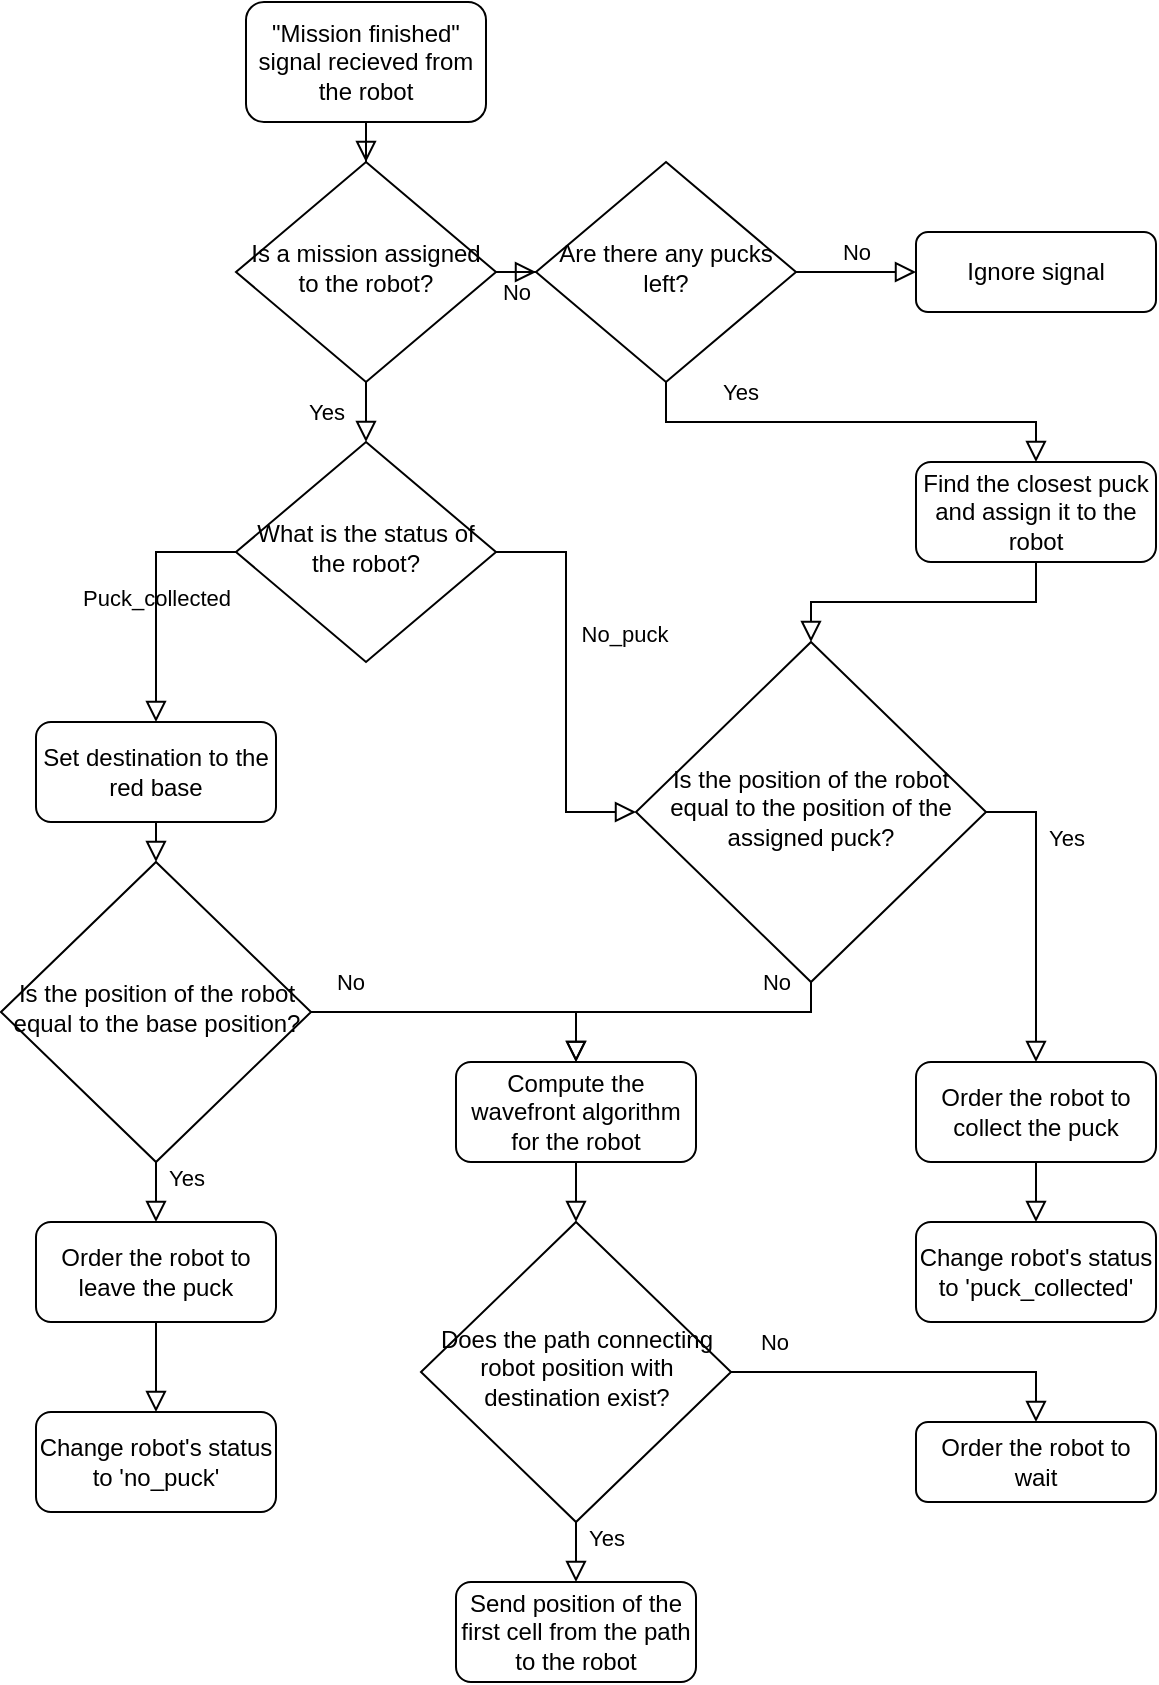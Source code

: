 <mxfile version="16.5.2" type="github">
  <diagram id="C5RBs43oDa-KdzZeNtuy" name="Page-1">
    <mxGraphModel dx="1578" dy="851" grid="1" gridSize="10" guides="1" tooltips="1" connect="1" arrows="1" fold="1" page="1" pageScale="1" pageWidth="827" pageHeight="1169" math="0" shadow="0">
      <root>
        <mxCell id="WIyWlLk6GJQsqaUBKTNV-0" />
        <mxCell id="WIyWlLk6GJQsqaUBKTNV-1" parent="WIyWlLk6GJQsqaUBKTNV-0" />
        <mxCell id="WIyWlLk6GJQsqaUBKTNV-2" value="" style="rounded=0;html=1;jettySize=auto;orthogonalLoop=1;fontSize=11;endArrow=block;endFill=0;endSize=8;strokeWidth=1;shadow=0;labelBackgroundColor=none;edgeStyle=orthogonalEdgeStyle;" parent="WIyWlLk6GJQsqaUBKTNV-1" source="WIyWlLk6GJQsqaUBKTNV-3" target="WIyWlLk6GJQsqaUBKTNV-6" edge="1">
          <mxGeometry relative="1" as="geometry" />
        </mxCell>
        <mxCell id="WIyWlLk6GJQsqaUBKTNV-3" value="&quot;Mission finished&quot; signal recieved from the robot" style="rounded=1;whiteSpace=wrap;html=1;fontSize=12;glass=0;strokeWidth=1;shadow=0;" parent="WIyWlLk6GJQsqaUBKTNV-1" vertex="1">
          <mxGeometry x="155" y="60" width="120" height="60" as="geometry" />
        </mxCell>
        <mxCell id="WIyWlLk6GJQsqaUBKTNV-4" value="Yes" style="rounded=0;html=1;jettySize=auto;orthogonalLoop=1;fontSize=11;endArrow=block;endFill=0;endSize=8;strokeWidth=1;shadow=0;labelBackgroundColor=none;edgeStyle=orthogonalEdgeStyle;entryX=0.5;entryY=0;entryDx=0;entryDy=0;" parent="WIyWlLk6GJQsqaUBKTNV-1" source="WIyWlLk6GJQsqaUBKTNV-6" target="0t-S64wb5ezjpTpyrN7x-7" edge="1">
          <mxGeometry y="20" relative="1" as="geometry">
            <mxPoint as="offset" />
            <mxPoint x="220" y="280" as="targetPoint" />
          </mxGeometry>
        </mxCell>
        <mxCell id="WIyWlLk6GJQsqaUBKTNV-5" value="No" style="edgeStyle=orthogonalEdgeStyle;rounded=0;html=1;jettySize=auto;orthogonalLoop=1;fontSize=11;endArrow=block;endFill=0;endSize=8;strokeWidth=1;shadow=0;labelBackgroundColor=none;entryX=0;entryY=0.5;entryDx=0;entryDy=0;" parent="WIyWlLk6GJQsqaUBKTNV-1" source="WIyWlLk6GJQsqaUBKTNV-6" target="0t-S64wb5ezjpTpyrN7x-1" edge="1">
          <mxGeometry y="10" relative="1" as="geometry">
            <mxPoint as="offset" />
            <mxPoint x="330" y="195" as="targetPoint" />
          </mxGeometry>
        </mxCell>
        <mxCell id="WIyWlLk6GJQsqaUBKTNV-6" value="Is a mission assigned to the robot?" style="rhombus;whiteSpace=wrap;html=1;shadow=0;fontFamily=Helvetica;fontSize=12;align=center;strokeWidth=1;spacing=6;spacingTop=-4;" parent="WIyWlLk6GJQsqaUBKTNV-1" vertex="1">
          <mxGeometry x="150" y="140" width="130" height="110" as="geometry" />
        </mxCell>
        <mxCell id="0t-S64wb5ezjpTpyrN7x-0" value="No" style="edgeStyle=orthogonalEdgeStyle;rounded=0;html=1;jettySize=auto;orthogonalLoop=1;fontSize=11;endArrow=block;endFill=0;endSize=8;strokeWidth=1;shadow=0;labelBackgroundColor=none;entryX=0;entryY=0.5;entryDx=0;entryDy=0;" edge="1" parent="WIyWlLk6GJQsqaUBKTNV-1" source="0t-S64wb5ezjpTpyrN7x-1" target="0t-S64wb5ezjpTpyrN7x-3">
          <mxGeometry y="10" relative="1" as="geometry">
            <mxPoint as="offset" />
            <mxPoint x="501" y="195" as="targetPoint" />
          </mxGeometry>
        </mxCell>
        <mxCell id="0t-S64wb5ezjpTpyrN7x-1" value="Are there any pucks left?" style="rhombus;whiteSpace=wrap;html=1;shadow=0;fontFamily=Helvetica;fontSize=12;align=center;strokeWidth=1;spacing=6;spacingTop=-4;" vertex="1" parent="WIyWlLk6GJQsqaUBKTNV-1">
          <mxGeometry x="300" y="140" width="130" height="110" as="geometry" />
        </mxCell>
        <mxCell id="0t-S64wb5ezjpTpyrN7x-2" value="Yes" style="edgeStyle=orthogonalEdgeStyle;rounded=0;html=1;jettySize=auto;orthogonalLoop=1;fontSize=11;endArrow=block;endFill=0;endSize=8;strokeWidth=1;shadow=0;labelBackgroundColor=none;exitX=0.5;exitY=1;exitDx=0;exitDy=0;entryX=0.5;entryY=0;entryDx=0;entryDy=0;" edge="1" parent="WIyWlLk6GJQsqaUBKTNV-1" source="0t-S64wb5ezjpTpyrN7x-1" target="0t-S64wb5ezjpTpyrN7x-4">
          <mxGeometry x="-0.5" y="15" relative="1" as="geometry">
            <mxPoint as="offset" />
            <mxPoint x="400" y="270" as="sourcePoint" />
            <mxPoint x="395" y="300" as="targetPoint" />
            <Array as="points" />
          </mxGeometry>
        </mxCell>
        <mxCell id="0t-S64wb5ezjpTpyrN7x-3" value="Ignore signal" style="rounded=1;whiteSpace=wrap;html=1;fontSize=12;glass=0;strokeWidth=1;shadow=0;" vertex="1" parent="WIyWlLk6GJQsqaUBKTNV-1">
          <mxGeometry x="490" y="175" width="120" height="40" as="geometry" />
        </mxCell>
        <mxCell id="0t-S64wb5ezjpTpyrN7x-4" value="Find the closest puck and assign it to the robot" style="rounded=1;whiteSpace=wrap;html=1;fontSize=12;glass=0;strokeWidth=1;shadow=0;" vertex="1" parent="WIyWlLk6GJQsqaUBKTNV-1">
          <mxGeometry x="490" y="290" width="120" height="50" as="geometry" />
        </mxCell>
        <mxCell id="0t-S64wb5ezjpTpyrN7x-5" value="Is the position of the robot equal to the position of the assigned puck?" style="rhombus;whiteSpace=wrap;html=1;shadow=0;fontFamily=Helvetica;fontSize=12;align=center;strokeWidth=1;spacing=6;spacingTop=-4;" vertex="1" parent="WIyWlLk6GJQsqaUBKTNV-1">
          <mxGeometry x="350" y="380" width="175" height="170" as="geometry" />
        </mxCell>
        <mxCell id="0t-S64wb5ezjpTpyrN7x-6" value="" style="rounded=0;html=1;jettySize=auto;orthogonalLoop=1;fontSize=11;endArrow=block;endFill=0;endSize=8;strokeWidth=1;shadow=0;labelBackgroundColor=none;edgeStyle=orthogonalEdgeStyle;exitX=0.5;exitY=1;exitDx=0;exitDy=0;entryX=0.5;entryY=0;entryDx=0;entryDy=0;" edge="1" parent="WIyWlLk6GJQsqaUBKTNV-1" source="0t-S64wb5ezjpTpyrN7x-4" target="0t-S64wb5ezjpTpyrN7x-5">
          <mxGeometry relative="1" as="geometry">
            <mxPoint x="400" y="370" as="sourcePoint" />
            <mxPoint x="390" y="455" as="targetPoint" />
            <Array as="points" />
          </mxGeometry>
        </mxCell>
        <mxCell id="0t-S64wb5ezjpTpyrN7x-7" value="What is the status of the robot?" style="rhombus;whiteSpace=wrap;html=1;shadow=0;fontFamily=Helvetica;fontSize=12;align=center;strokeWidth=1;spacing=6;spacingTop=-4;" vertex="1" parent="WIyWlLk6GJQsqaUBKTNV-1">
          <mxGeometry x="150" y="280" width="130" height="110" as="geometry" />
        </mxCell>
        <mxCell id="0t-S64wb5ezjpTpyrN7x-8" value="&lt;div&gt;Puck_collected&lt;/div&gt;" style="edgeStyle=orthogonalEdgeStyle;rounded=0;jettySize=auto;orthogonalLoop=1;fontSize=11;endArrow=block;endFill=0;endSize=8;strokeWidth=1;shadow=0;labelBackgroundColor=none;exitX=0;exitY=0.5;exitDx=0;exitDy=0;html=1;entryX=0.5;entryY=0;entryDx=0;entryDy=0;" edge="1" parent="WIyWlLk6GJQsqaUBKTNV-1" source="0t-S64wb5ezjpTpyrN7x-7" target="0t-S64wb5ezjpTpyrN7x-14">
          <mxGeometry relative="1" as="geometry">
            <mxPoint x="100" y="470" as="sourcePoint" />
            <mxPoint x="100" y="400" as="targetPoint" />
          </mxGeometry>
        </mxCell>
        <mxCell id="0t-S64wb5ezjpTpyrN7x-9" value="&lt;div&gt;No_puck&lt;/div&gt;" style="edgeStyle=orthogonalEdgeStyle;rounded=0;jettySize=auto;orthogonalLoop=1;fontSize=11;endArrow=block;endFill=0;endSize=8;strokeWidth=1;shadow=0;labelBackgroundColor=none;exitX=1;exitY=0.5;exitDx=0;exitDy=0;html=1;entryX=0;entryY=0.5;entryDx=0;entryDy=0;" edge="1" parent="WIyWlLk6GJQsqaUBKTNV-1" source="0t-S64wb5ezjpTpyrN7x-7" target="0t-S64wb5ezjpTpyrN7x-5">
          <mxGeometry x="-0.247" y="29" relative="1" as="geometry">
            <mxPoint as="offset" />
            <mxPoint x="414" y="382.5" as="sourcePoint" />
            <mxPoint x="350" y="400" as="targetPoint" />
            <Array as="points" />
          </mxGeometry>
        </mxCell>
        <mxCell id="0t-S64wb5ezjpTpyrN7x-10" value="Yes" style="edgeStyle=orthogonalEdgeStyle;rounded=0;html=1;jettySize=auto;orthogonalLoop=1;fontSize=11;endArrow=block;endFill=0;endSize=8;strokeWidth=1;shadow=0;labelBackgroundColor=none;exitX=1;exitY=0.5;exitDx=0;exitDy=0;entryX=0.5;entryY=0;entryDx=0;entryDy=0;" edge="1" parent="WIyWlLk6GJQsqaUBKTNV-1" source="0t-S64wb5ezjpTpyrN7x-5" target="0t-S64wb5ezjpTpyrN7x-12">
          <mxGeometry x="-0.5" y="15" relative="1" as="geometry">
            <mxPoint as="offset" />
            <mxPoint x="600" y="500" as="sourcePoint" />
            <mxPoint x="710" y="410" as="targetPoint" />
            <Array as="points" />
          </mxGeometry>
        </mxCell>
        <mxCell id="0t-S64wb5ezjpTpyrN7x-11" value="Change robot&#39;s status to &#39;puck_collected&#39;" style="rounded=1;whiteSpace=wrap;html=1;fontSize=12;glass=0;strokeWidth=1;shadow=0;" vertex="1" parent="WIyWlLk6GJQsqaUBKTNV-1">
          <mxGeometry x="490" y="670" width="120" height="50" as="geometry" />
        </mxCell>
        <mxCell id="0t-S64wb5ezjpTpyrN7x-12" value="Order the robot to collect the puck" style="rounded=1;whiteSpace=wrap;html=1;fontSize=12;glass=0;strokeWidth=1;shadow=0;" vertex="1" parent="WIyWlLk6GJQsqaUBKTNV-1">
          <mxGeometry x="490" y="590" width="120" height="50" as="geometry" />
        </mxCell>
        <mxCell id="0t-S64wb5ezjpTpyrN7x-13" value="" style="rounded=0;html=1;jettySize=auto;orthogonalLoop=1;fontSize=11;endArrow=block;endFill=0;endSize=8;strokeWidth=1;shadow=0;labelBackgroundColor=none;edgeStyle=orthogonalEdgeStyle;exitX=0.5;exitY=1;exitDx=0;exitDy=0;entryX=0.5;entryY=0;entryDx=0;entryDy=0;" edge="1" parent="WIyWlLk6GJQsqaUBKTNV-1" source="0t-S64wb5ezjpTpyrN7x-12" target="0t-S64wb5ezjpTpyrN7x-11">
          <mxGeometry relative="1" as="geometry">
            <mxPoint x="617.5" y="590" as="sourcePoint" />
            <mxPoint x="470" y="570" as="targetPoint" />
            <Array as="points" />
          </mxGeometry>
        </mxCell>
        <mxCell id="0t-S64wb5ezjpTpyrN7x-14" value="Set destination to the red base" style="rounded=1;whiteSpace=wrap;html=1;fontSize=12;glass=0;strokeWidth=1;shadow=0;" vertex="1" parent="WIyWlLk6GJQsqaUBKTNV-1">
          <mxGeometry x="50" y="420" width="120" height="50" as="geometry" />
        </mxCell>
        <mxCell id="0t-S64wb5ezjpTpyrN7x-15" value="Is the position of the robot equal to the base position?" style="rhombus;whiteSpace=wrap;html=1;shadow=0;fontFamily=Helvetica;fontSize=12;align=center;strokeWidth=1;spacing=6;spacingTop=-4;" vertex="1" parent="WIyWlLk6GJQsqaUBKTNV-1">
          <mxGeometry x="32.5" y="490" width="155" height="150" as="geometry" />
        </mxCell>
        <mxCell id="0t-S64wb5ezjpTpyrN7x-16" value="" style="rounded=0;html=1;jettySize=auto;orthogonalLoop=1;fontSize=11;endArrow=block;endFill=0;endSize=8;strokeWidth=1;shadow=0;labelBackgroundColor=none;edgeStyle=orthogonalEdgeStyle;exitX=0.5;exitY=1;exitDx=0;exitDy=0;entryX=0.5;entryY=0;entryDx=0;entryDy=0;" edge="1" parent="WIyWlLk6GJQsqaUBKTNV-1" source="0t-S64wb5ezjpTpyrN7x-14" target="0t-S64wb5ezjpTpyrN7x-15">
          <mxGeometry relative="1" as="geometry">
            <mxPoint x="275" y="490" as="sourcePoint" />
            <mxPoint x="212.5" y="530" as="targetPoint" />
            <Array as="points" />
          </mxGeometry>
        </mxCell>
        <mxCell id="0t-S64wb5ezjpTpyrN7x-17" value="Yes" style="edgeStyle=orthogonalEdgeStyle;rounded=0;html=1;jettySize=auto;orthogonalLoop=1;fontSize=11;endArrow=block;endFill=0;endSize=8;strokeWidth=1;shadow=0;labelBackgroundColor=none;exitX=0.5;exitY=1;exitDx=0;exitDy=0;entryX=0.5;entryY=0;entryDx=0;entryDy=0;" edge="1" parent="WIyWlLk6GJQsqaUBKTNV-1" source="0t-S64wb5ezjpTpyrN7x-15" target="0t-S64wb5ezjpTpyrN7x-20">
          <mxGeometry x="-0.5" y="15" relative="1" as="geometry">
            <mxPoint as="offset" />
            <mxPoint x="127.5" y="670" as="sourcePoint" />
            <mxPoint x="110" y="700" as="targetPoint" />
            <Array as="points" />
          </mxGeometry>
        </mxCell>
        <mxCell id="0t-S64wb5ezjpTpyrN7x-18" value="No" style="edgeStyle=orthogonalEdgeStyle;rounded=0;html=1;jettySize=auto;orthogonalLoop=1;fontSize=11;endArrow=block;endFill=0;endSize=8;strokeWidth=1;shadow=0;labelBackgroundColor=none;entryX=0.5;entryY=0;entryDx=0;entryDy=0;exitX=1;exitY=0.5;exitDx=0;exitDy=0;" edge="1" parent="WIyWlLk6GJQsqaUBKTNV-1" source="0t-S64wb5ezjpTpyrN7x-15" target="0t-S64wb5ezjpTpyrN7x-22">
          <mxGeometry x="-0.772" y="15" relative="1" as="geometry">
            <mxPoint x="1" as="offset" />
            <mxPoint x="275" y="515" as="targetPoint" />
            <mxPoint x="235" y="515" as="sourcePoint" />
          </mxGeometry>
        </mxCell>
        <mxCell id="0t-S64wb5ezjpTpyrN7x-19" value="Change robot&#39;s status to &#39;no_puck&#39;" style="rounded=1;whiteSpace=wrap;html=1;fontSize=12;glass=0;strokeWidth=1;shadow=0;" vertex="1" parent="WIyWlLk6GJQsqaUBKTNV-1">
          <mxGeometry x="50" y="765" width="120" height="50" as="geometry" />
        </mxCell>
        <mxCell id="0t-S64wb5ezjpTpyrN7x-20" value="Order the robot to leave the puck" style="rounded=1;whiteSpace=wrap;html=1;fontSize=12;glass=0;strokeWidth=1;shadow=0;" vertex="1" parent="WIyWlLk6GJQsqaUBKTNV-1">
          <mxGeometry x="50" y="670" width="120" height="50" as="geometry" />
        </mxCell>
        <mxCell id="0t-S64wb5ezjpTpyrN7x-21" value="" style="rounded=0;html=1;jettySize=auto;orthogonalLoop=1;fontSize=11;endArrow=block;endFill=0;endSize=8;strokeWidth=1;shadow=0;labelBackgroundColor=none;edgeStyle=orthogonalEdgeStyle;exitX=0.5;exitY=1;exitDx=0;exitDy=0;entryX=0.5;entryY=0;entryDx=0;entryDy=0;" edge="1" parent="WIyWlLk6GJQsqaUBKTNV-1" source="0t-S64wb5ezjpTpyrN7x-20" target="0t-S64wb5ezjpTpyrN7x-19">
          <mxGeometry relative="1" as="geometry">
            <mxPoint x="112.5" y="820" as="sourcePoint" />
            <mxPoint x="-35" y="800" as="targetPoint" />
            <Array as="points" />
          </mxGeometry>
        </mxCell>
        <mxCell id="0t-S64wb5ezjpTpyrN7x-22" value="Compute the wavefront algorithm for the robot" style="rounded=1;whiteSpace=wrap;html=1;fontSize=12;glass=0;strokeWidth=1;shadow=0;" vertex="1" parent="WIyWlLk6GJQsqaUBKTNV-1">
          <mxGeometry x="260" y="590" width="120" height="50" as="geometry" />
        </mxCell>
        <mxCell id="0t-S64wb5ezjpTpyrN7x-23" value="No" style="edgeStyle=orthogonalEdgeStyle;rounded=0;html=1;jettySize=auto;orthogonalLoop=1;fontSize=11;endArrow=block;endFill=0;endSize=8;strokeWidth=1;shadow=0;labelBackgroundColor=none;exitX=0.5;exitY=1;exitDx=0;exitDy=0;entryX=0.5;entryY=0;entryDx=0;entryDy=0;" edge="1" parent="WIyWlLk6GJQsqaUBKTNV-1" source="0t-S64wb5ezjpTpyrN7x-5" target="0t-S64wb5ezjpTpyrN7x-22">
          <mxGeometry x="-0.57" y="-15" relative="1" as="geometry">
            <mxPoint x="1" as="offset" />
            <mxPoint x="350" y="600" as="targetPoint" />
            <mxPoint x="414" y="640" as="sourcePoint" />
            <Array as="points">
              <mxPoint x="438" y="565" />
              <mxPoint x="320" y="565" />
            </Array>
          </mxGeometry>
        </mxCell>
        <mxCell id="0t-S64wb5ezjpTpyrN7x-25" value="Does the path connecting robot position with destination exist?" style="rhombus;whiteSpace=wrap;html=1;shadow=0;fontFamily=Helvetica;fontSize=12;align=center;strokeWidth=1;spacing=6;spacingTop=-4;" vertex="1" parent="WIyWlLk6GJQsqaUBKTNV-1">
          <mxGeometry x="242.5" y="670" width="155" height="150" as="geometry" />
        </mxCell>
        <mxCell id="0t-S64wb5ezjpTpyrN7x-26" value="" style="rounded=0;html=1;jettySize=auto;orthogonalLoop=1;fontSize=11;endArrow=block;endFill=0;endSize=8;strokeWidth=1;shadow=0;labelBackgroundColor=none;edgeStyle=orthogonalEdgeStyle;exitX=0.5;exitY=1;exitDx=0;exitDy=0;entryX=0.5;entryY=0;entryDx=0;entryDy=0;" edge="1" parent="WIyWlLk6GJQsqaUBKTNV-1" source="0t-S64wb5ezjpTpyrN7x-22" target="0t-S64wb5ezjpTpyrN7x-25">
          <mxGeometry relative="1" as="geometry">
            <mxPoint x="490" y="640" as="sourcePoint" />
            <mxPoint x="397.5" y="680" as="targetPoint" />
            <Array as="points" />
          </mxGeometry>
        </mxCell>
        <mxCell id="0t-S64wb5ezjpTpyrN7x-27" value="Yes" style="edgeStyle=orthogonalEdgeStyle;rounded=0;html=1;jettySize=auto;orthogonalLoop=1;fontSize=11;endArrow=block;endFill=0;endSize=8;strokeWidth=1;shadow=0;labelBackgroundColor=none;exitX=0.5;exitY=1;exitDx=0;exitDy=0;entryX=0.5;entryY=0;entryDx=0;entryDy=0;" edge="1" parent="WIyWlLk6GJQsqaUBKTNV-1" source="0t-S64wb5ezjpTpyrN7x-25" target="0t-S64wb5ezjpTpyrN7x-28">
          <mxGeometry x="-0.5" y="15" relative="1" as="geometry">
            <mxPoint as="offset" />
            <mxPoint x="280" y="860" as="sourcePoint" />
            <mxPoint x="370" y="880" as="targetPoint" />
            <Array as="points" />
          </mxGeometry>
        </mxCell>
        <mxCell id="0t-S64wb5ezjpTpyrN7x-28" value="Send position of the first cell from the path to the robot" style="rounded=1;whiteSpace=wrap;html=1;fontSize=12;glass=0;strokeWidth=1;shadow=0;" vertex="1" parent="WIyWlLk6GJQsqaUBKTNV-1">
          <mxGeometry x="260" y="850" width="120" height="50" as="geometry" />
        </mxCell>
        <mxCell id="0t-S64wb5ezjpTpyrN7x-29" value="No" style="edgeStyle=orthogonalEdgeStyle;rounded=0;html=1;jettySize=auto;orthogonalLoop=1;fontSize=11;endArrow=block;endFill=0;endSize=8;strokeWidth=1;shadow=0;labelBackgroundColor=none;exitX=1;exitY=0.5;exitDx=0;exitDy=0;entryX=0.5;entryY=0;entryDx=0;entryDy=0;" edge="1" parent="WIyWlLk6GJQsqaUBKTNV-1" source="0t-S64wb5ezjpTpyrN7x-25" target="0t-S64wb5ezjpTpyrN7x-30">
          <mxGeometry x="-0.772" y="15" relative="1" as="geometry">
            <mxPoint x="1" as="offset" />
            <mxPoint x="573" y="810" as="targetPoint" />
            <mxPoint x="440" y="790" as="sourcePoint" />
          </mxGeometry>
        </mxCell>
        <mxCell id="0t-S64wb5ezjpTpyrN7x-30" value="Order the robot to wait" style="rounded=1;whiteSpace=wrap;html=1;fontSize=12;glass=0;strokeWidth=1;shadow=0;" vertex="1" parent="WIyWlLk6GJQsqaUBKTNV-1">
          <mxGeometry x="490" y="770" width="120" height="40" as="geometry" />
        </mxCell>
      </root>
    </mxGraphModel>
  </diagram>
</mxfile>
